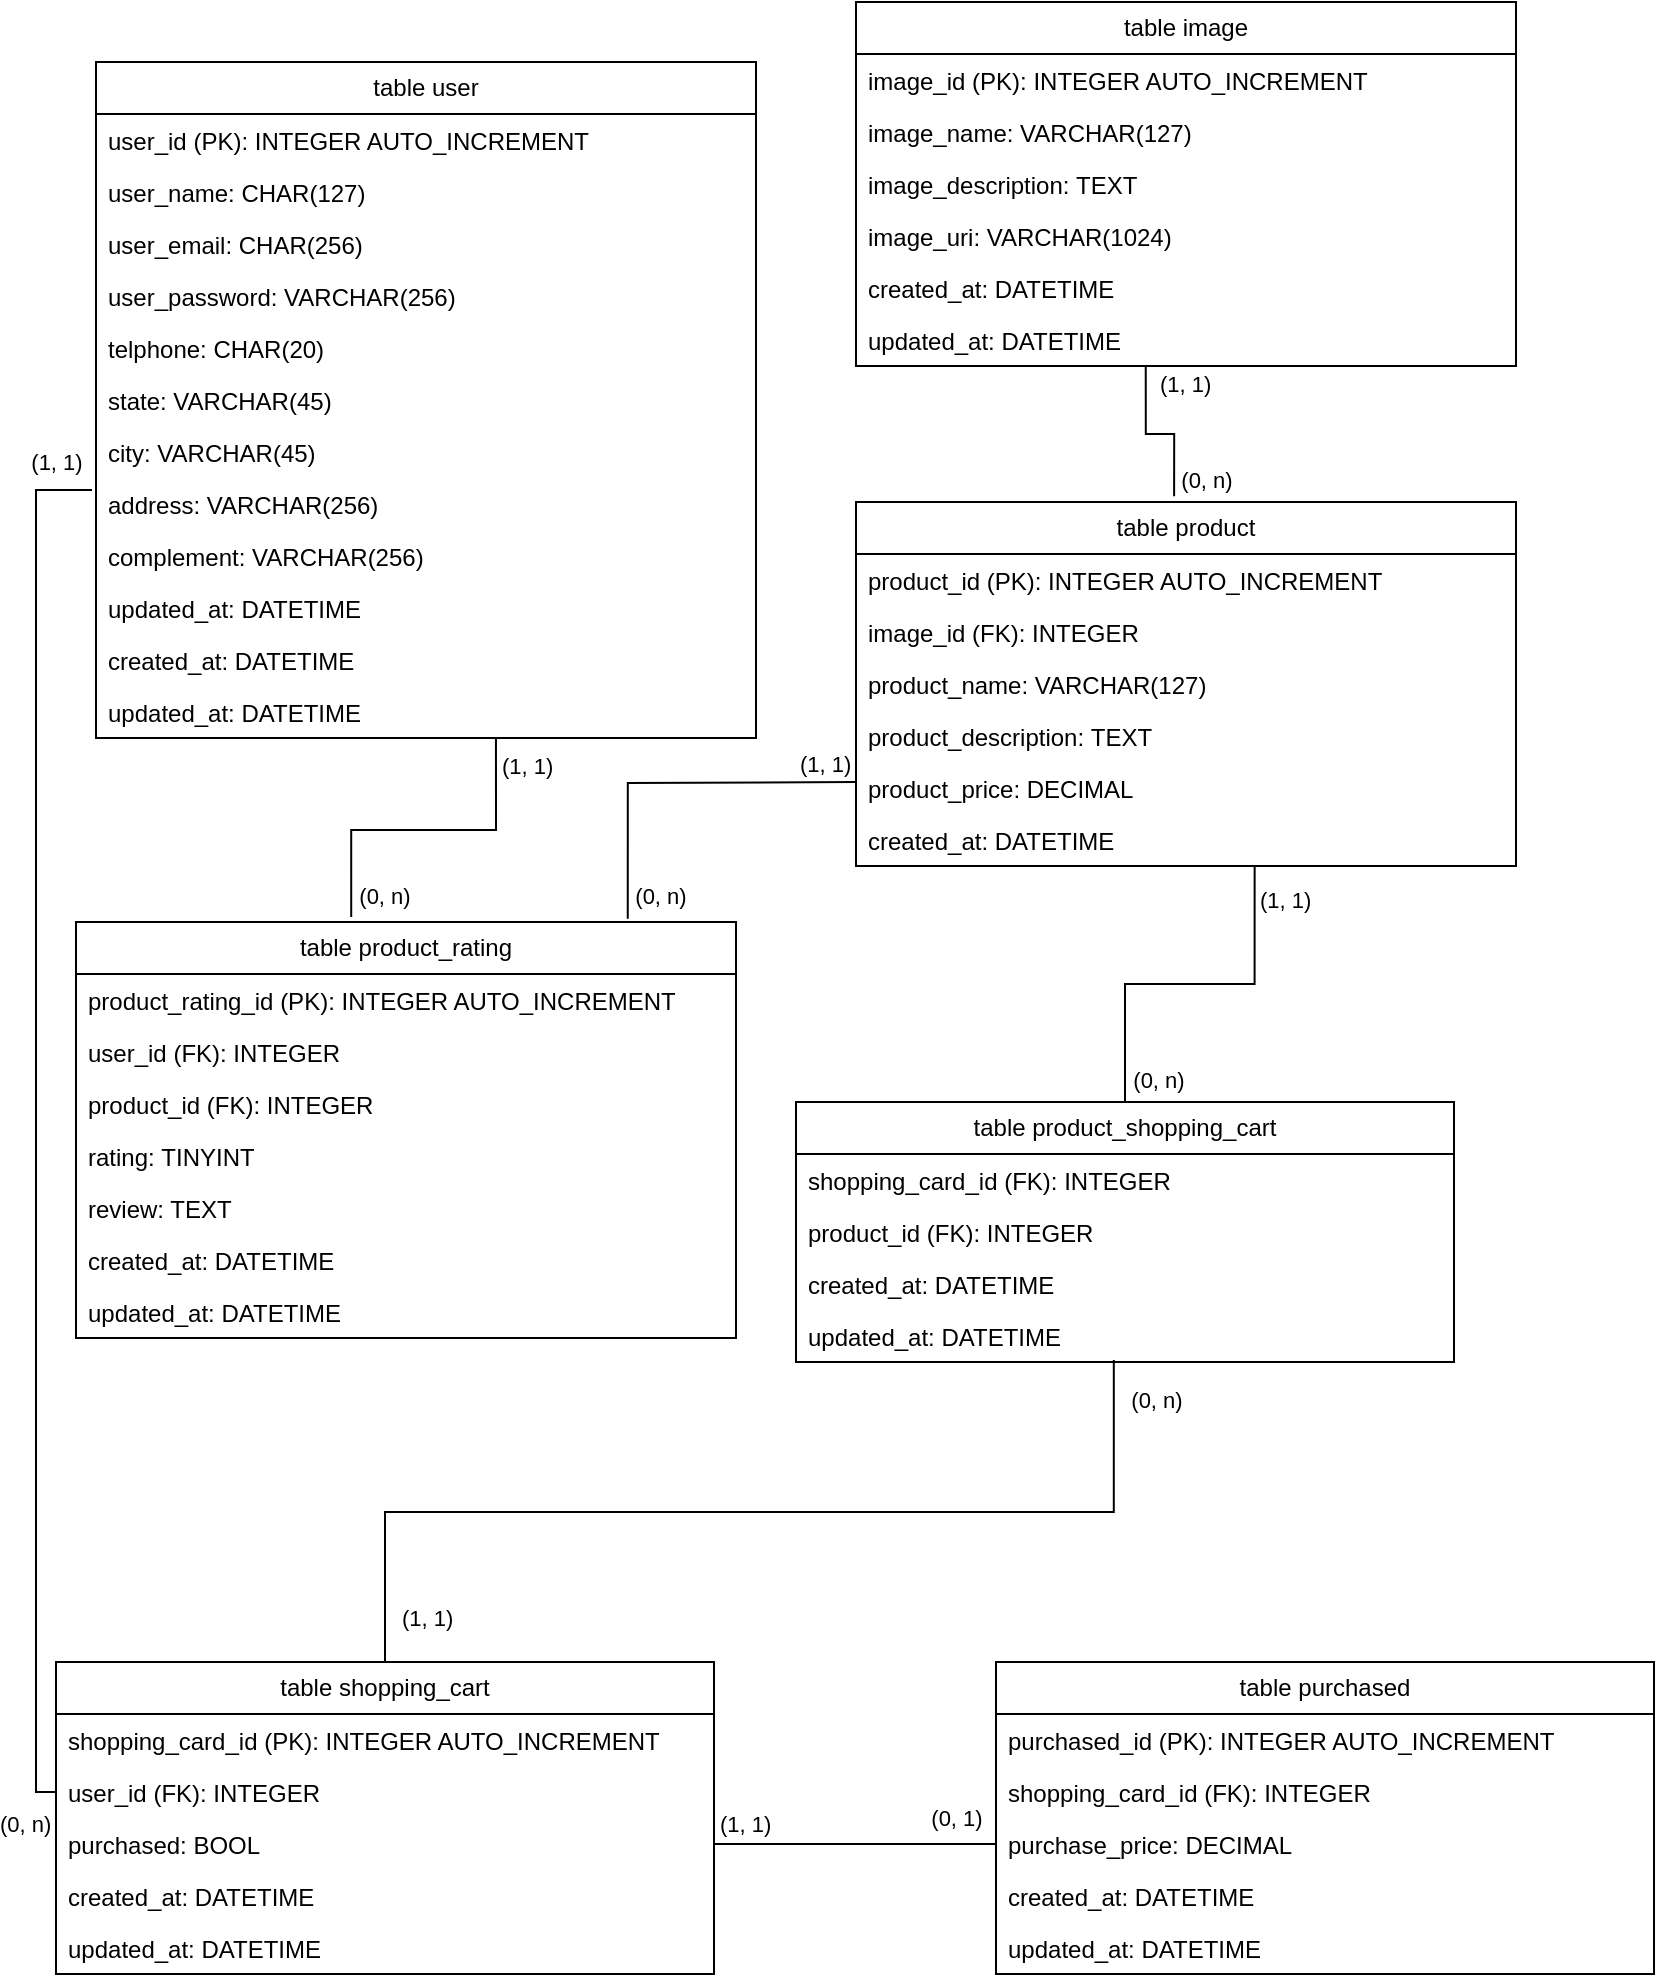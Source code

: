 <mxfile version="26.2.10">
  <diagram name="Page-1" id="c4acf3e9-155e-7222-9cf6-157b1a14988f">
    <mxGraphModel dx="948" dy="1032" grid="1" gridSize="10" guides="1" tooltips="1" connect="1" arrows="1" fold="1" page="1" pageScale="1" pageWidth="850" pageHeight="1100" background="none" math="0" shadow="0">
      <root>
        <mxCell id="0" />
        <mxCell id="1" parent="0" />
        <object label="table user" Teste="" id="8t0tYaBafMOVDnoC0c32-21">
          <mxCell style="swimlane;fontStyle=0;childLayout=stackLayout;horizontal=1;startSize=26;fillColor=none;horizontalStack=0;resizeParent=1;resizeParentMax=0;resizeLast=0;collapsible=1;marginBottom=0;whiteSpace=wrap;html=1;" vertex="1" parent="1">
            <mxGeometry x="60" y="60" width="330" height="338" as="geometry" />
          </mxCell>
        </object>
        <mxCell id="8t0tYaBafMOVDnoC0c32-22" value="user_id (PK): INTEGER AUTO_INCREMENT" style="text;strokeColor=none;fillColor=none;align=left;verticalAlign=top;spacingLeft=4;spacingRight=4;overflow=hidden;rotatable=0;points=[[0,0.5],[1,0.5]];portConstraint=eastwest;whiteSpace=wrap;html=1;" vertex="1" parent="8t0tYaBafMOVDnoC0c32-21">
          <mxGeometry y="26" width="330" height="26" as="geometry" />
        </mxCell>
        <mxCell id="8t0tYaBafMOVDnoC0c32-23" value="user_name: CHAR(127)" style="text;strokeColor=none;fillColor=none;align=left;verticalAlign=top;spacingLeft=4;spacingRight=4;overflow=hidden;rotatable=0;points=[[0,0.5],[1,0.5]];portConstraint=eastwest;whiteSpace=wrap;html=1;" vertex="1" parent="8t0tYaBafMOVDnoC0c32-21">
          <mxGeometry y="52" width="330" height="26" as="geometry" />
        </mxCell>
        <mxCell id="8t0tYaBafMOVDnoC0c32-31" value="user_email: CHAR(256)" style="text;strokeColor=none;fillColor=none;align=left;verticalAlign=top;spacingLeft=4;spacingRight=4;overflow=hidden;rotatable=0;points=[[0,0.5],[1,0.5]];portConstraint=eastwest;whiteSpace=wrap;html=1;" vertex="1" parent="8t0tYaBafMOVDnoC0c32-21">
          <mxGeometry y="78" width="330" height="26" as="geometry" />
        </mxCell>
        <mxCell id="8t0tYaBafMOVDnoC0c32-29" value="user_password: VARCHAR(256)" style="text;strokeColor=none;fillColor=none;align=left;verticalAlign=top;spacingLeft=4;spacingRight=4;overflow=hidden;rotatable=0;points=[[0,0.5],[1,0.5]];portConstraint=eastwest;whiteSpace=wrap;html=1;" vertex="1" parent="8t0tYaBafMOVDnoC0c32-21">
          <mxGeometry y="104" width="330" height="26" as="geometry" />
        </mxCell>
        <mxCell id="8t0tYaBafMOVDnoC0c32-34" value="telphone: CHAR(20)" style="text;strokeColor=none;fillColor=none;align=left;verticalAlign=top;spacingLeft=4;spacingRight=4;overflow=hidden;rotatable=0;points=[[0,0.5],[1,0.5]];portConstraint=eastwest;whiteSpace=wrap;html=1;" vertex="1" parent="8t0tYaBafMOVDnoC0c32-21">
          <mxGeometry y="130" width="330" height="26" as="geometry" />
        </mxCell>
        <mxCell id="8t0tYaBafMOVDnoC0c32-32" value="state: VARCHAR(45)" style="text;strokeColor=none;fillColor=none;align=left;verticalAlign=top;spacingLeft=4;spacingRight=4;overflow=hidden;rotatable=0;points=[[0,0.5],[1,0.5]];portConstraint=eastwest;whiteSpace=wrap;html=1;" vertex="1" parent="8t0tYaBafMOVDnoC0c32-21">
          <mxGeometry y="156" width="330" height="26" as="geometry" />
        </mxCell>
        <mxCell id="8t0tYaBafMOVDnoC0c32-33" value="city: VARCHAR(45)" style="text;strokeColor=none;fillColor=none;align=left;verticalAlign=top;spacingLeft=4;spacingRight=4;overflow=hidden;rotatable=0;points=[[0,0.5],[1,0.5]];portConstraint=eastwest;whiteSpace=wrap;html=1;" vertex="1" parent="8t0tYaBafMOVDnoC0c32-21">
          <mxGeometry y="182" width="330" height="26" as="geometry" />
        </mxCell>
        <mxCell id="8t0tYaBafMOVDnoC0c32-30" value="address: VARCHAR(256)" style="text;strokeColor=none;fillColor=none;align=left;verticalAlign=top;spacingLeft=4;spacingRight=4;overflow=hidden;rotatable=0;points=[[0,0.5],[1,0.5]];portConstraint=eastwest;whiteSpace=wrap;html=1;" vertex="1" parent="8t0tYaBafMOVDnoC0c32-21">
          <mxGeometry y="208" width="330" height="26" as="geometry" />
        </mxCell>
        <mxCell id="8t0tYaBafMOVDnoC0c32-49" value="complement: VARCHAR(256)" style="text;strokeColor=none;fillColor=none;align=left;verticalAlign=top;spacingLeft=4;spacingRight=4;overflow=hidden;rotatable=0;points=[[0,0.5],[1,0.5]];portConstraint=eastwest;whiteSpace=wrap;html=1;" vertex="1" parent="8t0tYaBafMOVDnoC0c32-21">
          <mxGeometry y="234" width="330" height="26" as="geometry" />
        </mxCell>
        <mxCell id="8t0tYaBafMOVDnoC0c32-97" value="updated_at: DATETIME" style="text;strokeColor=none;fillColor=none;align=left;verticalAlign=top;spacingLeft=4;spacingRight=4;overflow=hidden;rotatable=0;points=[[0,0.5],[1,0.5]];portConstraint=eastwest;whiteSpace=wrap;html=1;" vertex="1" parent="8t0tYaBafMOVDnoC0c32-21">
          <mxGeometry y="260" width="330" height="26" as="geometry" />
        </mxCell>
        <mxCell id="8t0tYaBafMOVDnoC0c32-96" value="created_at: DATETIME" style="text;strokeColor=none;fillColor=none;align=left;verticalAlign=top;spacingLeft=4;spacingRight=4;overflow=hidden;rotatable=0;points=[[0,0.5],[1,0.5]];portConstraint=eastwest;whiteSpace=wrap;html=1;" vertex="1" parent="8t0tYaBafMOVDnoC0c32-21">
          <mxGeometry y="286" width="330" height="26" as="geometry" />
        </mxCell>
        <mxCell id="8t0tYaBafMOVDnoC0c32-95" value="updated_at: DATETIME" style="text;strokeColor=none;fillColor=none;align=left;verticalAlign=top;spacingLeft=4;spacingRight=4;overflow=hidden;rotatable=0;points=[[0,0.5],[1,0.5]];portConstraint=eastwest;whiteSpace=wrap;html=1;" vertex="1" parent="8t0tYaBafMOVDnoC0c32-21">
          <mxGeometry y="312" width="330" height="26" as="geometry" />
        </mxCell>
        <object label="table product" Teste="" id="8t0tYaBafMOVDnoC0c32-50">
          <mxCell style="swimlane;fontStyle=0;childLayout=stackLayout;horizontal=1;startSize=26;fillColor=none;horizontalStack=0;resizeParent=1;resizeParentMax=0;resizeLast=0;collapsible=1;marginBottom=0;whiteSpace=wrap;html=1;" vertex="1" parent="1">
            <mxGeometry x="440" y="280" width="330" height="182" as="geometry" />
          </mxCell>
        </object>
        <mxCell id="8t0tYaBafMOVDnoC0c32-51" value="product_id (PK): INTEGER AUTO_INCREMENT" style="text;strokeColor=none;fillColor=none;align=left;verticalAlign=top;spacingLeft=4;spacingRight=4;overflow=hidden;rotatable=0;points=[[0,0.5],[1,0.5]];portConstraint=eastwest;whiteSpace=wrap;html=1;" vertex="1" parent="8t0tYaBafMOVDnoC0c32-50">
          <mxGeometry y="26" width="330" height="26" as="geometry" />
        </mxCell>
        <mxCell id="8t0tYaBafMOVDnoC0c32-87" value="image_id (FK):&amp;nbsp;INTEGER" style="text;strokeColor=none;fillColor=none;align=left;verticalAlign=top;spacingLeft=4;spacingRight=4;overflow=hidden;rotatable=0;points=[[0,0.5],[1,0.5]];portConstraint=eastwest;whiteSpace=wrap;html=1;" vertex="1" parent="8t0tYaBafMOVDnoC0c32-50">
          <mxGeometry y="52" width="330" height="26" as="geometry" />
        </mxCell>
        <mxCell id="8t0tYaBafMOVDnoC0c32-52" value="product_name: VARCHAR(127)" style="text;strokeColor=none;fillColor=none;align=left;verticalAlign=top;spacingLeft=4;spacingRight=4;overflow=hidden;rotatable=0;points=[[0,0.5],[1,0.5]];portConstraint=eastwest;whiteSpace=wrap;html=1;" vertex="1" parent="8t0tYaBafMOVDnoC0c32-50">
          <mxGeometry y="78" width="330" height="26" as="geometry" />
        </mxCell>
        <mxCell id="8t0tYaBafMOVDnoC0c32-81" value="product_description:&amp;nbsp;TEXT" style="text;strokeColor=none;fillColor=none;align=left;verticalAlign=top;spacingLeft=4;spacingRight=4;overflow=hidden;rotatable=0;points=[[0,0.5],[1,0.5]];portConstraint=eastwest;whiteSpace=wrap;html=1;" vertex="1" parent="8t0tYaBafMOVDnoC0c32-50">
          <mxGeometry y="104" width="330" height="26" as="geometry" />
        </mxCell>
        <mxCell id="8t0tYaBafMOVDnoC0c32-59" value="product_price: DECIMAL" style="text;strokeColor=none;fillColor=none;align=left;verticalAlign=top;spacingLeft=4;spacingRight=4;overflow=hidden;rotatable=0;points=[[0,0.5],[1,0.5]];portConstraint=eastwest;whiteSpace=wrap;html=1;" vertex="1" parent="8t0tYaBafMOVDnoC0c32-50">
          <mxGeometry y="130" width="330" height="26" as="geometry" />
        </mxCell>
        <mxCell id="8t0tYaBafMOVDnoC0c32-99" value="created_at: DATETIME" style="text;strokeColor=none;fillColor=none;align=left;verticalAlign=top;spacingLeft=4;spacingRight=4;overflow=hidden;rotatable=0;points=[[0,0.5],[1,0.5]];portConstraint=eastwest;whiteSpace=wrap;html=1;" vertex="1" parent="8t0tYaBafMOVDnoC0c32-50">
          <mxGeometry y="156" width="330" height="26" as="geometry" />
        </mxCell>
        <object label="table product_rating" Teste="" id="8t0tYaBafMOVDnoC0c32-61">
          <mxCell style="swimlane;fontStyle=0;childLayout=stackLayout;horizontal=1;startSize=26;fillColor=none;horizontalStack=0;resizeParent=1;resizeParentMax=0;resizeLast=0;collapsible=1;marginBottom=0;whiteSpace=wrap;html=1;" vertex="1" parent="1">
            <mxGeometry x="50" y="490" width="330" height="208" as="geometry" />
          </mxCell>
        </object>
        <mxCell id="8t0tYaBafMOVDnoC0c32-90" value="product_rating_id (PK): INTEGER AUTO_INCREMENT" style="text;strokeColor=none;fillColor=none;align=left;verticalAlign=top;spacingLeft=4;spacingRight=4;overflow=hidden;rotatable=0;points=[[0,0.5],[1,0.5]];portConstraint=eastwest;whiteSpace=wrap;html=1;" vertex="1" parent="8t0tYaBafMOVDnoC0c32-61">
          <mxGeometry y="26" width="330" height="26" as="geometry" />
        </mxCell>
        <mxCell id="8t0tYaBafMOVDnoC0c32-62" value="user_id (FK): INTEGER" style="text;strokeColor=none;fillColor=none;align=left;verticalAlign=top;spacingLeft=4;spacingRight=4;overflow=hidden;rotatable=0;points=[[0,0.5],[1,0.5]];portConstraint=eastwest;whiteSpace=wrap;html=1;" vertex="1" parent="8t0tYaBafMOVDnoC0c32-61">
          <mxGeometry y="52" width="330" height="26" as="geometry" />
        </mxCell>
        <mxCell id="8t0tYaBafMOVDnoC0c32-89" value="product_id (FK): INTEGER" style="text;strokeColor=none;fillColor=none;align=left;verticalAlign=top;spacingLeft=4;spacingRight=4;overflow=hidden;rotatable=0;points=[[0,0.5],[1,0.5]];portConstraint=eastwest;whiteSpace=wrap;html=1;" vertex="1" parent="8t0tYaBafMOVDnoC0c32-61">
          <mxGeometry y="78" width="330" height="26" as="geometry" />
        </mxCell>
        <mxCell id="8t0tYaBafMOVDnoC0c32-92" value="rating:&amp;nbsp;TINYINT" style="text;strokeColor=none;fillColor=none;align=left;verticalAlign=top;spacingLeft=4;spacingRight=4;overflow=hidden;rotatable=0;points=[[0,0.5],[1,0.5]];portConstraint=eastwest;whiteSpace=wrap;html=1;" vertex="1" parent="8t0tYaBafMOVDnoC0c32-61">
          <mxGeometry y="104" width="330" height="26" as="geometry" />
        </mxCell>
        <mxCell id="8t0tYaBafMOVDnoC0c32-93" value="review: TEXT" style="text;strokeColor=none;fillColor=none;align=left;verticalAlign=top;spacingLeft=4;spacingRight=4;overflow=hidden;rotatable=0;points=[[0,0.5],[1,0.5]];portConstraint=eastwest;whiteSpace=wrap;html=1;" vertex="1" parent="8t0tYaBafMOVDnoC0c32-61">
          <mxGeometry y="130" width="330" height="26" as="geometry" />
        </mxCell>
        <mxCell id="8t0tYaBafMOVDnoC0c32-102" value="created_at: DATETIME" style="text;strokeColor=none;fillColor=none;align=left;verticalAlign=top;spacingLeft=4;spacingRight=4;overflow=hidden;rotatable=0;points=[[0,0.5],[1,0.5]];portConstraint=eastwest;whiteSpace=wrap;html=1;" vertex="1" parent="8t0tYaBafMOVDnoC0c32-61">
          <mxGeometry y="156" width="330" height="26" as="geometry" />
        </mxCell>
        <mxCell id="8t0tYaBafMOVDnoC0c32-101" value="updated_at: DATETIME" style="text;strokeColor=none;fillColor=none;align=left;verticalAlign=top;spacingLeft=4;spacingRight=4;overflow=hidden;rotatable=0;points=[[0,0.5],[1,0.5]];portConstraint=eastwest;whiteSpace=wrap;html=1;" vertex="1" parent="8t0tYaBafMOVDnoC0c32-61">
          <mxGeometry y="182" width="330" height="26" as="geometry" />
        </mxCell>
        <object label="&lt;div&gt;&lt;span style=&quot;background-color: transparent; color: light-dark(rgb(0, 0, 0), rgb(255, 255, 255));&quot;&gt;table shopping_cart&lt;/span&gt;&lt;/div&gt;" Teste="" id="8t0tYaBafMOVDnoC0c32-71">
          <mxCell style="swimlane;fontStyle=0;childLayout=stackLayout;horizontal=1;startSize=26;fillColor=none;horizontalStack=0;resizeParent=1;resizeParentMax=0;resizeLast=0;collapsible=1;marginBottom=0;whiteSpace=wrap;html=1;" vertex="1" parent="1">
            <mxGeometry x="40" y="860" width="329" height="156" as="geometry" />
          </mxCell>
        </object>
        <mxCell id="8t0tYaBafMOVDnoC0c32-91" value="shopping_card_id (PK): INTEGER AUTO_INCREMENT" style="text;strokeColor=none;fillColor=none;align=left;verticalAlign=top;spacingLeft=4;spacingRight=4;overflow=hidden;rotatable=0;points=[[0,0.5],[1,0.5]];portConstraint=eastwest;whiteSpace=wrap;html=1;" vertex="1" parent="8t0tYaBafMOVDnoC0c32-71">
          <mxGeometry y="26" width="329" height="26" as="geometry" />
        </mxCell>
        <mxCell id="8t0tYaBafMOVDnoC0c32-109" value="user_id (FK): INTEGER" style="text;strokeColor=none;fillColor=none;align=left;verticalAlign=top;spacingLeft=4;spacingRight=4;overflow=hidden;rotatable=0;points=[[0,0.5],[1,0.5]];portConstraint=eastwest;whiteSpace=wrap;html=1;" vertex="1" parent="8t0tYaBafMOVDnoC0c32-71">
          <mxGeometry y="52" width="329" height="26" as="geometry" />
        </mxCell>
        <mxCell id="8t0tYaBafMOVDnoC0c32-152" value="purchased: BOOL" style="text;strokeColor=none;fillColor=none;align=left;verticalAlign=top;spacingLeft=4;spacingRight=4;overflow=hidden;rotatable=0;points=[[0,0.5],[1,0.5]];portConstraint=eastwest;whiteSpace=wrap;html=1;" vertex="1" parent="8t0tYaBafMOVDnoC0c32-71">
          <mxGeometry y="78" width="329" height="26" as="geometry" />
        </mxCell>
        <mxCell id="8t0tYaBafMOVDnoC0c32-103" value="created_at: DATETIME" style="text;strokeColor=none;fillColor=none;align=left;verticalAlign=top;spacingLeft=4;spacingRight=4;overflow=hidden;rotatable=0;points=[[0,0.5],[1,0.5]];portConstraint=eastwest;whiteSpace=wrap;html=1;" vertex="1" parent="8t0tYaBafMOVDnoC0c32-71">
          <mxGeometry y="104" width="329" height="26" as="geometry" />
        </mxCell>
        <mxCell id="8t0tYaBafMOVDnoC0c32-104" value="updated_at: DATETIME" style="text;strokeColor=none;fillColor=none;align=left;verticalAlign=top;spacingLeft=4;spacingRight=4;overflow=hidden;rotatable=0;points=[[0,0.5],[1,0.5]];portConstraint=eastwest;whiteSpace=wrap;html=1;" vertex="1" parent="8t0tYaBafMOVDnoC0c32-71">
          <mxGeometry y="130" width="329" height="26" as="geometry" />
        </mxCell>
        <object label="table image" Teste="" id="8t0tYaBafMOVDnoC0c32-82">
          <mxCell style="swimlane;fontStyle=0;childLayout=stackLayout;horizontal=1;startSize=26;fillColor=none;horizontalStack=0;resizeParent=1;resizeParentMax=0;resizeLast=0;collapsible=1;marginBottom=0;whiteSpace=wrap;html=1;" vertex="1" parent="1">
            <mxGeometry x="440" y="30" width="330" height="182" as="geometry" />
          </mxCell>
        </object>
        <mxCell id="8t0tYaBafMOVDnoC0c32-83" value="image_id (PK): INTEGER AUTO_INCREMENT" style="text;strokeColor=none;fillColor=none;align=left;verticalAlign=top;spacingLeft=4;spacingRight=4;overflow=hidden;rotatable=0;points=[[0,0.5],[1,0.5]];portConstraint=eastwest;whiteSpace=wrap;html=1;" vertex="1" parent="8t0tYaBafMOVDnoC0c32-82">
          <mxGeometry y="26" width="330" height="26" as="geometry" />
        </mxCell>
        <mxCell id="8t0tYaBafMOVDnoC0c32-84" value="image_name: VARCHAR(127)" style="text;strokeColor=none;fillColor=none;align=left;verticalAlign=top;spacingLeft=4;spacingRight=4;overflow=hidden;rotatable=0;points=[[0,0.5],[1,0.5]];portConstraint=eastwest;whiteSpace=wrap;html=1;" vertex="1" parent="8t0tYaBafMOVDnoC0c32-82">
          <mxGeometry y="52" width="330" height="26" as="geometry" />
        </mxCell>
        <mxCell id="8t0tYaBafMOVDnoC0c32-88" value="image_description:&amp;nbsp;TEXT" style="text;strokeColor=none;fillColor=none;align=left;verticalAlign=top;spacingLeft=4;spacingRight=4;overflow=hidden;rotatable=0;points=[[0,0.5],[1,0.5]];portConstraint=eastwest;whiteSpace=wrap;html=1;" vertex="1" parent="8t0tYaBafMOVDnoC0c32-82">
          <mxGeometry y="78" width="330" height="26" as="geometry" />
        </mxCell>
        <mxCell id="8t0tYaBafMOVDnoC0c32-85" value="image_uri: VARCHAR(1024)" style="text;strokeColor=none;fillColor=none;align=left;verticalAlign=top;spacingLeft=4;spacingRight=4;overflow=hidden;rotatable=0;points=[[0,0.5],[1,0.5]];portConstraint=eastwest;whiteSpace=wrap;html=1;" vertex="1" parent="8t0tYaBafMOVDnoC0c32-82">
          <mxGeometry y="104" width="330" height="26" as="geometry" />
        </mxCell>
        <mxCell id="8t0tYaBafMOVDnoC0c32-94" value="created_at: DATETIME" style="text;strokeColor=none;fillColor=none;align=left;verticalAlign=top;spacingLeft=4;spacingRight=4;overflow=hidden;rotatable=0;points=[[0,0.5],[1,0.5]];portConstraint=eastwest;whiteSpace=wrap;html=1;" vertex="1" parent="8t0tYaBafMOVDnoC0c32-82">
          <mxGeometry y="130" width="330" height="26" as="geometry" />
        </mxCell>
        <mxCell id="8t0tYaBafMOVDnoC0c32-98" value="updated_at: DATETIME" style="text;strokeColor=none;fillColor=none;align=left;verticalAlign=top;spacingLeft=4;spacingRight=4;overflow=hidden;rotatable=0;points=[[0,0.5],[1,0.5]];portConstraint=eastwest;whiteSpace=wrap;html=1;" vertex="1" parent="8t0tYaBafMOVDnoC0c32-82">
          <mxGeometry y="156" width="330" height="26" as="geometry" />
        </mxCell>
        <object label="&lt;div&gt;&lt;span style=&quot;background-color: transparent; color: light-dark(rgb(0, 0, 0), rgb(255, 255, 255));&quot;&gt;table product_shopping_cart&lt;/span&gt;&lt;/div&gt;" Teste="" id="8t0tYaBafMOVDnoC0c32-107">
          <mxCell style="swimlane;fontStyle=0;childLayout=stackLayout;horizontal=1;startSize=26;fillColor=none;horizontalStack=0;resizeParent=1;resizeParentMax=0;resizeLast=0;collapsible=1;marginBottom=0;whiteSpace=wrap;html=1;" vertex="1" parent="1">
            <mxGeometry x="410" y="580" width="329" height="130" as="geometry" />
          </mxCell>
        </object>
        <mxCell id="8t0tYaBafMOVDnoC0c32-108" value="shopping_card_id (FK): INTEGER" style="text;strokeColor=none;fillColor=none;align=left;verticalAlign=top;spacingLeft=4;spacingRight=4;overflow=hidden;rotatable=0;points=[[0,0.5],[1,0.5]];portConstraint=eastwest;whiteSpace=wrap;html=1;" vertex="1" parent="8t0tYaBafMOVDnoC0c32-107">
          <mxGeometry y="26" width="329" height="26" as="geometry" />
        </mxCell>
        <mxCell id="8t0tYaBafMOVDnoC0c32-110" value="product_id (FK): INTEGER" style="text;strokeColor=none;fillColor=none;align=left;verticalAlign=top;spacingLeft=4;spacingRight=4;overflow=hidden;rotatable=0;points=[[0,0.5],[1,0.5]];portConstraint=eastwest;whiteSpace=wrap;html=1;" vertex="1" parent="8t0tYaBafMOVDnoC0c32-107">
          <mxGeometry y="52" width="329" height="26" as="geometry" />
        </mxCell>
        <mxCell id="8t0tYaBafMOVDnoC0c32-111" value="created_at: DATETIME" style="text;strokeColor=none;fillColor=none;align=left;verticalAlign=top;spacingLeft=4;spacingRight=4;overflow=hidden;rotatable=0;points=[[0,0.5],[1,0.5]];portConstraint=eastwest;whiteSpace=wrap;html=1;" vertex="1" parent="8t0tYaBafMOVDnoC0c32-107">
          <mxGeometry y="78" width="329" height="26" as="geometry" />
        </mxCell>
        <mxCell id="8t0tYaBafMOVDnoC0c32-112" value="updated_at: DATETIME" style="text;strokeColor=none;fillColor=none;align=left;verticalAlign=top;spacingLeft=4;spacingRight=4;overflow=hidden;rotatable=0;points=[[0,0.5],[1,0.5]];portConstraint=eastwest;whiteSpace=wrap;html=1;" vertex="1" parent="8t0tYaBafMOVDnoC0c32-107">
          <mxGeometry y="104" width="329" height="26" as="geometry" />
        </mxCell>
        <mxCell id="8t0tYaBafMOVDnoC0c32-138" value="(1, 1)" style="endArrow=none;html=1;endSize=12;startArrow=none;startSize=14;startFill=0;edgeStyle=orthogonalEdgeStyle;align=left;verticalAlign=bottom;rounded=0;endFill=1;entryX=0.483;entryY=0.962;entryDx=0;entryDy=0;entryPerimeter=0;exitX=0.5;exitY=0;exitDx=0;exitDy=0;" edge="1" parent="1" source="8t0tYaBafMOVDnoC0c32-71" target="8t0tYaBafMOVDnoC0c32-112">
          <mxGeometry x="-0.948" y="-5" relative="1" as="geometry">
            <mxPoint x="130" y="810" as="sourcePoint" />
            <mxPoint x="290" y="810" as="targetPoint" />
            <mxPoint x="1" as="offset" />
          </mxGeometry>
        </mxCell>
        <mxCell id="8t0tYaBafMOVDnoC0c32-139" value="(0, n)" style="edgeLabel;html=1;align=center;verticalAlign=middle;resizable=0;points=[];" vertex="1" connectable="0" parent="8t0tYaBafMOVDnoC0c32-138">
          <mxGeometry x="0.875" y="-2" relative="1" as="geometry">
            <mxPoint x="19" y="-13" as="offset" />
          </mxGeometry>
        </mxCell>
        <mxCell id="8t0tYaBafMOVDnoC0c32-142" value="(1, 1)" style="endArrow=none;html=1;endSize=12;startArrow=none;startSize=14;startFill=0;edgeStyle=orthogonalEdgeStyle;align=left;verticalAlign=bottom;rounded=0;endFill=1;entryX=0.5;entryY=0;entryDx=0;entryDy=0;exitX=0.604;exitY=0.981;exitDx=0;exitDy=0;exitPerimeter=0;" edge="1" parent="1" source="8t0tYaBafMOVDnoC0c32-99" target="8t0tYaBafMOVDnoC0c32-107">
          <mxGeometry x="-0.714" y="1" relative="1" as="geometry">
            <mxPoint x="345" y="870" as="sourcePoint" />
            <mxPoint x="579" y="719" as="targetPoint" />
            <mxPoint as="offset" />
          </mxGeometry>
        </mxCell>
        <mxCell id="8t0tYaBafMOVDnoC0c32-143" value="(0, n)" style="edgeLabel;html=1;align=center;verticalAlign=middle;resizable=0;points=[];" vertex="1" connectable="0" parent="8t0tYaBafMOVDnoC0c32-142">
          <mxGeometry x="0.875" y="-2" relative="1" as="geometry">
            <mxPoint x="18" as="offset" />
          </mxGeometry>
        </mxCell>
        <object label="&lt;div&gt;&lt;span style=&quot;background-color: transparent; color: light-dark(rgb(0, 0, 0), rgb(255, 255, 255));&quot;&gt;table&amp;nbsp;&lt;/span&gt;&lt;span style=&quot;background-color: transparent;&quot;&gt;purchased&lt;/span&gt;&lt;/div&gt;" Teste="" id="8t0tYaBafMOVDnoC0c32-147">
          <mxCell style="swimlane;fontStyle=0;childLayout=stackLayout;horizontal=1;startSize=26;fillColor=none;horizontalStack=0;resizeParent=1;resizeParentMax=0;resizeLast=0;collapsible=1;marginBottom=0;whiteSpace=wrap;html=1;" vertex="1" parent="1">
            <mxGeometry x="510" y="860" width="329" height="156" as="geometry" />
          </mxCell>
        </object>
        <mxCell id="8t0tYaBafMOVDnoC0c32-154" value="purchased_id (PK): INTEGER AUTO_INCREMENT" style="text;strokeColor=none;fillColor=none;align=left;verticalAlign=top;spacingLeft=4;spacingRight=4;overflow=hidden;rotatable=0;points=[[0,0.5],[1,0.5]];portConstraint=eastwest;whiteSpace=wrap;html=1;" vertex="1" parent="8t0tYaBafMOVDnoC0c32-147">
          <mxGeometry y="26" width="329" height="26" as="geometry" />
        </mxCell>
        <mxCell id="8t0tYaBafMOVDnoC0c32-148" value="shopping_card_id (FK): INTEGER" style="text;strokeColor=none;fillColor=none;align=left;verticalAlign=top;spacingLeft=4;spacingRight=4;overflow=hidden;rotatable=0;points=[[0,0.5],[1,0.5]];portConstraint=eastwest;whiteSpace=wrap;html=1;" vertex="1" parent="8t0tYaBafMOVDnoC0c32-147">
          <mxGeometry y="52" width="329" height="26" as="geometry" />
        </mxCell>
        <mxCell id="8t0tYaBafMOVDnoC0c32-100" value="purchase_price: DECIMAL" style="text;strokeColor=none;fillColor=none;align=left;verticalAlign=top;spacingLeft=4;spacingRight=4;overflow=hidden;rotatable=0;points=[[0,0.5],[1,0.5]];portConstraint=eastwest;whiteSpace=wrap;html=1;" vertex="1" parent="8t0tYaBafMOVDnoC0c32-147">
          <mxGeometry y="78" width="329" height="26" as="geometry" />
        </mxCell>
        <mxCell id="8t0tYaBafMOVDnoC0c32-150" value="created_at: DATETIME" style="text;strokeColor=none;fillColor=none;align=left;verticalAlign=top;spacingLeft=4;spacingRight=4;overflow=hidden;rotatable=0;points=[[0,0.5],[1,0.5]];portConstraint=eastwest;whiteSpace=wrap;html=1;" vertex="1" parent="8t0tYaBafMOVDnoC0c32-147">
          <mxGeometry y="104" width="329" height="26" as="geometry" />
        </mxCell>
        <mxCell id="8t0tYaBafMOVDnoC0c32-151" value="updated_at: DATETIME" style="text;strokeColor=none;fillColor=none;align=left;verticalAlign=top;spacingLeft=4;spacingRight=4;overflow=hidden;rotatable=0;points=[[0,0.5],[1,0.5]];portConstraint=eastwest;whiteSpace=wrap;html=1;" vertex="1" parent="8t0tYaBafMOVDnoC0c32-147">
          <mxGeometry y="130" width="329" height="26" as="geometry" />
        </mxCell>
        <mxCell id="8t0tYaBafMOVDnoC0c32-156" value="(1, 1)" style="endArrow=none;html=1;endSize=12;startArrow=none;startSize=14;startFill=0;edgeStyle=orthogonalEdgeStyle;align=left;verticalAlign=bottom;rounded=0;endFill=1;entryX=0;entryY=0.5;entryDx=0;entryDy=0;exitX=1;exitY=0.5;exitDx=0;exitDy=0;" edge="1" parent="1" source="8t0tYaBafMOVDnoC0c32-152" target="8t0tYaBafMOVDnoC0c32-100">
          <mxGeometry x="-0.986" y="1" relative="1" as="geometry">
            <mxPoint x="215" y="870" as="sourcePoint" />
            <mxPoint x="579" y="719" as="targetPoint" />
            <mxPoint as="offset" />
          </mxGeometry>
        </mxCell>
        <mxCell id="8t0tYaBafMOVDnoC0c32-157" value="(0, 1)" style="edgeLabel;html=1;align=center;verticalAlign=middle;resizable=0;points=[];" vertex="1" connectable="0" parent="8t0tYaBafMOVDnoC0c32-156">
          <mxGeometry x="0.875" y="-2" relative="1" as="geometry">
            <mxPoint x="-11" y="-15" as="offset" />
          </mxGeometry>
        </mxCell>
        <mxCell id="8t0tYaBafMOVDnoC0c32-158" value="(0, n)" style="endArrow=none;html=1;endSize=12;startArrow=none;startSize=14;startFill=0;edgeStyle=orthogonalEdgeStyle;align=left;verticalAlign=bottom;rounded=0;endFill=1;entryX=-0.006;entryY=0.231;entryDx=0;entryDy=0;entryPerimeter=0;exitX=0;exitY=0.5;exitDx=0;exitDy=0;" edge="1" parent="1" source="8t0tYaBafMOVDnoC0c32-109" target="8t0tYaBafMOVDnoC0c32-30">
          <mxGeometry x="-0.971" y="32" relative="1" as="geometry">
            <mxPoint x="-30" y="731" as="sourcePoint" />
            <mxPoint x="334" y="580" as="targetPoint" />
            <mxPoint x="12" y="25" as="offset" />
          </mxGeometry>
        </mxCell>
        <mxCell id="8t0tYaBafMOVDnoC0c32-159" value="(1, 1)" style="edgeLabel;html=1;align=center;verticalAlign=middle;resizable=0;points=[];" vertex="1" connectable="0" parent="8t0tYaBafMOVDnoC0c32-158">
          <mxGeometry x="0.875" y="-2" relative="1" as="geometry">
            <mxPoint x="8" y="-29" as="offset" />
          </mxGeometry>
        </mxCell>
        <mxCell id="8t0tYaBafMOVDnoC0c32-160" value="(1, 1)" style="endArrow=none;html=1;endSize=12;startArrow=none;startSize=14;startFill=0;edgeStyle=orthogonalEdgeStyle;align=left;verticalAlign=bottom;rounded=0;endFill=1;entryX=0.482;entryY=-0.016;entryDx=0;entryDy=0;exitX=0.439;exitY=1;exitDx=0;exitDy=0;exitPerimeter=0;entryPerimeter=0;" edge="1" parent="1" source="8t0tYaBafMOVDnoC0c32-98" target="8t0tYaBafMOVDnoC0c32-50">
          <mxGeometry x="-0.546" y="5" relative="1" as="geometry">
            <mxPoint x="534" y="240" as="sourcePoint" />
            <mxPoint x="470" y="358" as="targetPoint" />
            <mxPoint as="offset" />
          </mxGeometry>
        </mxCell>
        <mxCell id="8t0tYaBafMOVDnoC0c32-161" value="(0, n)" style="edgeLabel;html=1;align=center;verticalAlign=middle;resizable=0;points=[];" vertex="1" connectable="0" parent="8t0tYaBafMOVDnoC0c32-160">
          <mxGeometry x="0.875" y="-2" relative="1" as="geometry">
            <mxPoint x="18" y="-4" as="offset" />
          </mxGeometry>
        </mxCell>
        <mxCell id="8t0tYaBafMOVDnoC0c32-164" value="(1, 1)" style="endArrow=none;html=1;endSize=12;startArrow=none;startSize=14;startFill=0;edgeStyle=orthogonalEdgeStyle;align=left;verticalAlign=bottom;rounded=0;endFill=1;entryX=0.836;entryY=-0.008;entryDx=0;entryDy=0;entryPerimeter=0;" edge="1" parent="1" target="8t0tYaBafMOVDnoC0c32-61">
          <mxGeometry x="-0.67" relative="1" as="geometry">
            <mxPoint x="440" y="420" as="sourcePoint" />
            <mxPoint x="340" y="538" as="targetPoint" />
            <mxPoint as="offset" />
          </mxGeometry>
        </mxCell>
        <mxCell id="8t0tYaBafMOVDnoC0c32-165" value="(0, n)" style="edgeLabel;html=1;align=center;verticalAlign=middle;resizable=0;points=[];" vertex="1" connectable="0" parent="8t0tYaBafMOVDnoC0c32-164">
          <mxGeometry x="0.875" y="-2" relative="1" as="geometry">
            <mxPoint x="18" as="offset" />
          </mxGeometry>
        </mxCell>
        <mxCell id="8t0tYaBafMOVDnoC0c32-166" value="(1, 1)" style="endArrow=none;html=1;endSize=12;startArrow=none;startSize=14;startFill=0;edgeStyle=orthogonalEdgeStyle;align=left;verticalAlign=bottom;rounded=0;endFill=1;exitX=0.606;exitY=0.981;exitDx=0;exitDy=0;entryX=0.417;entryY=-0.012;entryDx=0;entryDy=0;entryPerimeter=0;exitPerimeter=0;" edge="1" parent="1" source="8t0tYaBafMOVDnoC0c32-95" target="8t0tYaBafMOVDnoC0c32-61">
          <mxGeometry x="-0.714" y="1" relative="1" as="geometry">
            <mxPoint x="314" y="425" as="sourcePoint" />
            <mxPoint x="200" y="490" as="targetPoint" />
            <mxPoint as="offset" />
          </mxGeometry>
        </mxCell>
        <mxCell id="8t0tYaBafMOVDnoC0c32-167" value="(0, n)" style="edgeLabel;html=1;align=center;verticalAlign=middle;resizable=0;points=[];" vertex="1" connectable="0" parent="8t0tYaBafMOVDnoC0c32-166">
          <mxGeometry x="0.875" y="-2" relative="1" as="geometry">
            <mxPoint x="18" as="offset" />
          </mxGeometry>
        </mxCell>
      </root>
    </mxGraphModel>
  </diagram>
</mxfile>
